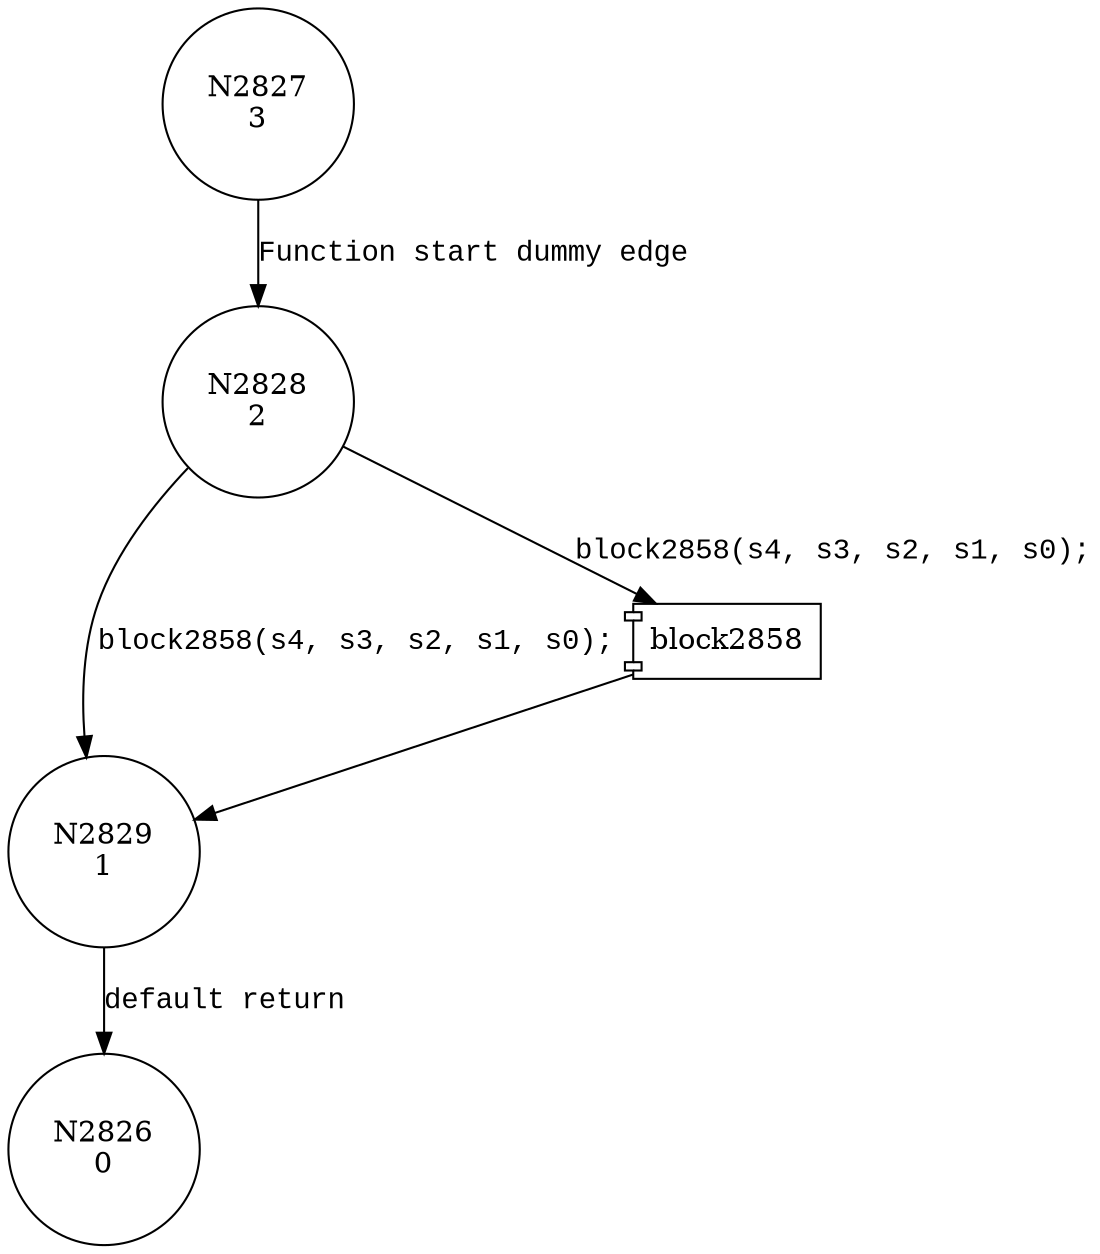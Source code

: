 digraph block2857 {
2827 [shape="circle" label="N2827\n3"]
2828 [shape="circle" label="N2828\n2"]
2829 [shape="circle" label="N2829\n1"]
2826 [shape="circle" label="N2826\n0"]
2827 -> 2828 [label="Function start dummy edge" fontname="Courier New"]
100093 [shape="component" label="block2858"]
2828 -> 100093 [label="block2858(s4, s3, s2, s1, s0);" fontname="Courier New"]
100093 -> 2829 [label="" fontname="Courier New"]
2828 -> 2829 [label="block2858(s4, s3, s2, s1, s0);" fontname="Courier New"]
2829 -> 2826 [label="default return" fontname="Courier New"]
}